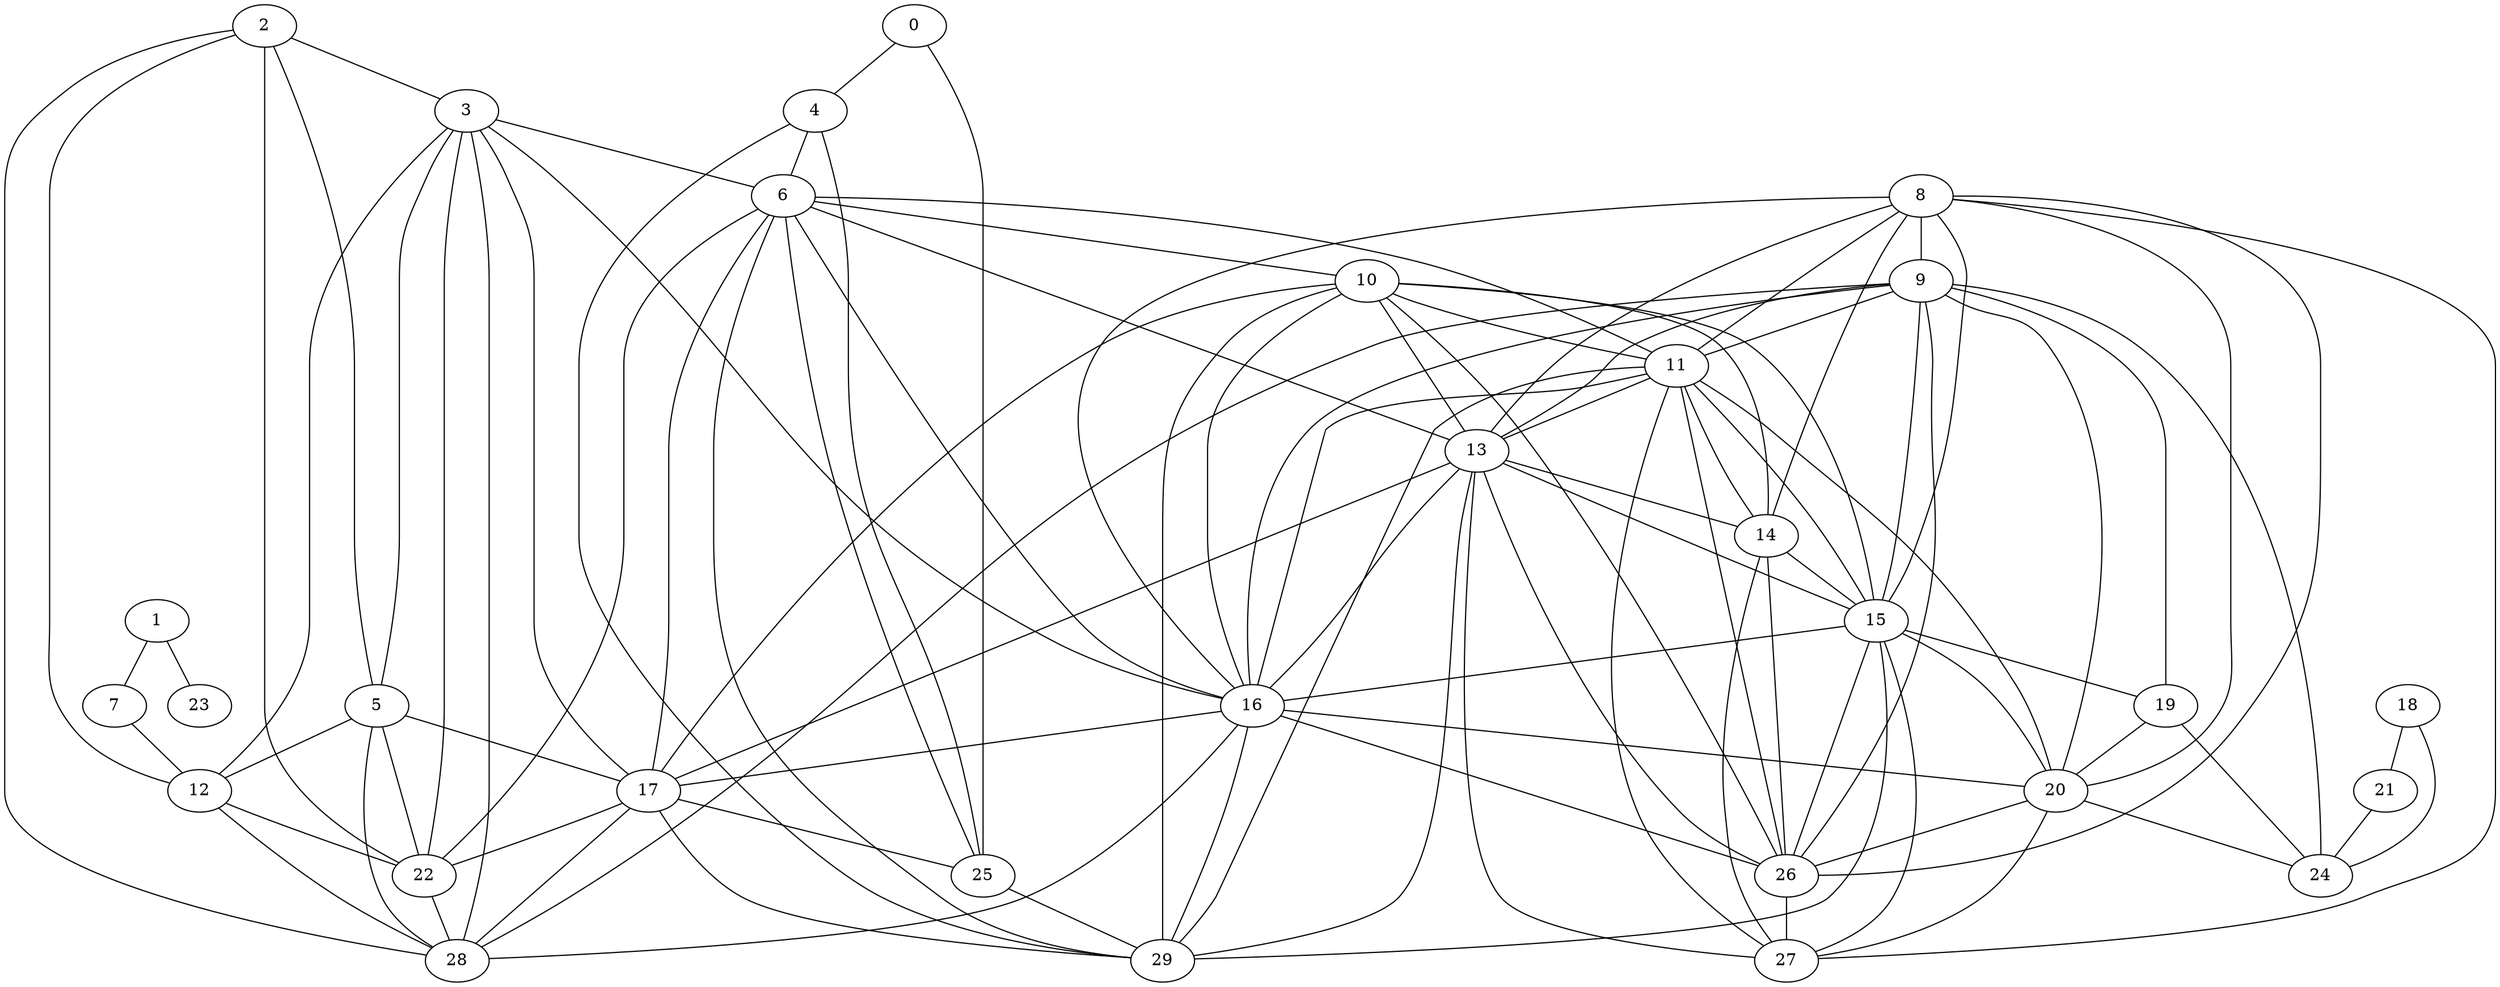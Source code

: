 graph G {
"0";
"1";
"2";
"3";
"4";
"5";
"6";
"7";
"8";
"9";
"10";
"11";
"12";
"13";
"14";
"15";
"16";
"17";
"18";
"19";
"20";
"21";
"22";
"23";
"24";
"25";
"26";
"27";
"28";
"29";
    "9" -- "26";
    "15" -- "27";
    "10" -- "17";
    "7" -- "12";
    "15" -- "20";
    "16" -- "28";
    "13" -- "17";
    "2" -- "22";
    "17" -- "25";
    "2" -- "5";
    "6" -- "10";
    "6" -- "25";
    "11" -- "27";
    "0" -- "4";
    "22" -- "28";
    "12" -- "28";
    "8" -- "15";
    "10" -- "13";
    "19" -- "24";
    "9" -- "16";
    "15" -- "29";
    "14" -- "15";
    "12" -- "22";
    "3" -- "12";
    "2" -- "28";
    "10" -- "14";
    "6" -- "13";
    "11" -- "15";
    "10" -- "29";
    "9" -- "19";
    "15" -- "16";
    "6" -- "16";
    "21" -- "24";
    "11" -- "16";
    "17" -- "29";
    "13" -- "26";
    "8" -- "9";
    "3" -- "28";
    "2" -- "12";
    "3" -- "17";
    "15" -- "26";
    "20" -- "26";
    "6" -- "29";
    "16" -- "29";
    "13" -- "16";
    "13" -- "29";
    "3" -- "6";
    "9" -- "20";
    "6" -- "11";
    "5" -- "17";
    "11" -- "26";
    "17" -- "22";
    "16" -- "26";
    "18" -- "21";
    "3" -- "5";
    "9" -- "13";
    "4" -- "6";
    "3" -- "22";
    "11" -- "20";
    "16" -- "20";
    "8" -- "13";
    "10" -- "15";
    "14" -- "26";
    "11" -- "14";
    "10" -- "26";
    "15" -- "19";
    "6" -- "17";
    "16" -- "17";
    "17" -- "28";
    "9" -- "11";
    "3" -- "16";
    "9" -- "24";
    "8" -- "16";
    "20" -- "27";
    "11" -- "13";
    "25" -- "29";
    "1" -- "23";
    "0" -- "25";
    "13" -- "15";
    "2" -- "3";
    "8" -- "26";
    "4" -- "29";
    "20" -- "24";
    "10" -- "16";
    "11" -- "29";
    "1" -- "7";
    "10" -- "11";
    "8" -- "14";
    "9" -- "15";
    "5" -- "12";
    "9" -- "28";
    "8" -- "20";
    "14" -- "27";
    "6" -- "22";
    "5" -- "22";
    "18" -- "24";
    "8" -- "11";
    "4" -- "25";
    "5" -- "28";
    "19" -- "20";
    "26" -- "27";
    "13" -- "14";
    "13" -- "27";
    "8" -- "27";
}
